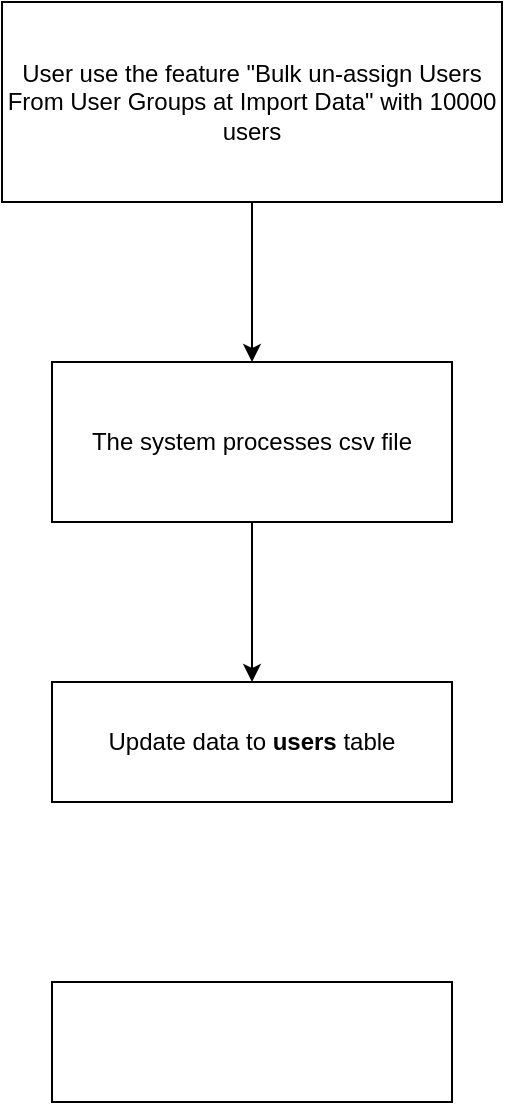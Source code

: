 <mxfile version="25.0.1">
  <diagram name="Page-1" id="Adq7_tthnY8rTL2_y85j">
    <mxGraphModel dx="1426" dy="747" grid="1" gridSize="10" guides="1" tooltips="1" connect="1" arrows="1" fold="1" page="1" pageScale="1" pageWidth="850" pageHeight="1100" math="0" shadow="0">
      <root>
        <mxCell id="0" />
        <mxCell id="1" parent="0" />
        <mxCell id="iEYp95RAgp4w1Y78rKoG-1" style="edgeStyle=orthogonalEdgeStyle;rounded=0;orthogonalLoop=1;jettySize=auto;html=1;" edge="1" parent="1" source="1tkC_r4o6AyQLB_ebu9L-1" target="1tkC_r4o6AyQLB_ebu9L-2">
          <mxGeometry relative="1" as="geometry" />
        </mxCell>
        <mxCell id="1tkC_r4o6AyQLB_ebu9L-1" value="User use the feature &quot;Bulk un-assign Users From User Groups at Import Data&quot; with 10000 users" style="rounded=0;whiteSpace=wrap;html=1;" parent="1" vertex="1">
          <mxGeometry x="295" y="100" width="250" height="100" as="geometry" />
        </mxCell>
        <mxCell id="iEYp95RAgp4w1Y78rKoG-2" style="edgeStyle=orthogonalEdgeStyle;rounded=0;orthogonalLoop=1;jettySize=auto;html=1;entryX=0.5;entryY=0;entryDx=0;entryDy=0;" edge="1" parent="1" source="1tkC_r4o6AyQLB_ebu9L-2" target="iEYp95RAgp4w1Y78rKoG-3">
          <mxGeometry relative="1" as="geometry">
            <mxPoint x="415" y="420" as="targetPoint" />
          </mxGeometry>
        </mxCell>
        <mxCell id="1tkC_r4o6AyQLB_ebu9L-2" value="The system processes csv file" style="rounded=0;whiteSpace=wrap;html=1;" parent="1" vertex="1">
          <mxGeometry x="320" y="280" width="200" height="80" as="geometry" />
        </mxCell>
        <mxCell id="iEYp95RAgp4w1Y78rKoG-3" value="Update data to &lt;b&gt;users&lt;/b&gt; table" style="whiteSpace=wrap;html=1;" vertex="1" parent="1">
          <mxGeometry x="320" y="440" width="200" height="60" as="geometry" />
        </mxCell>
        <mxCell id="iEYp95RAgp4w1Y78rKoG-4" value="" style="rounded=0;whiteSpace=wrap;html=1;" vertex="1" parent="1">
          <mxGeometry x="320" y="590" width="200" height="60" as="geometry" />
        </mxCell>
      </root>
    </mxGraphModel>
  </diagram>
</mxfile>
